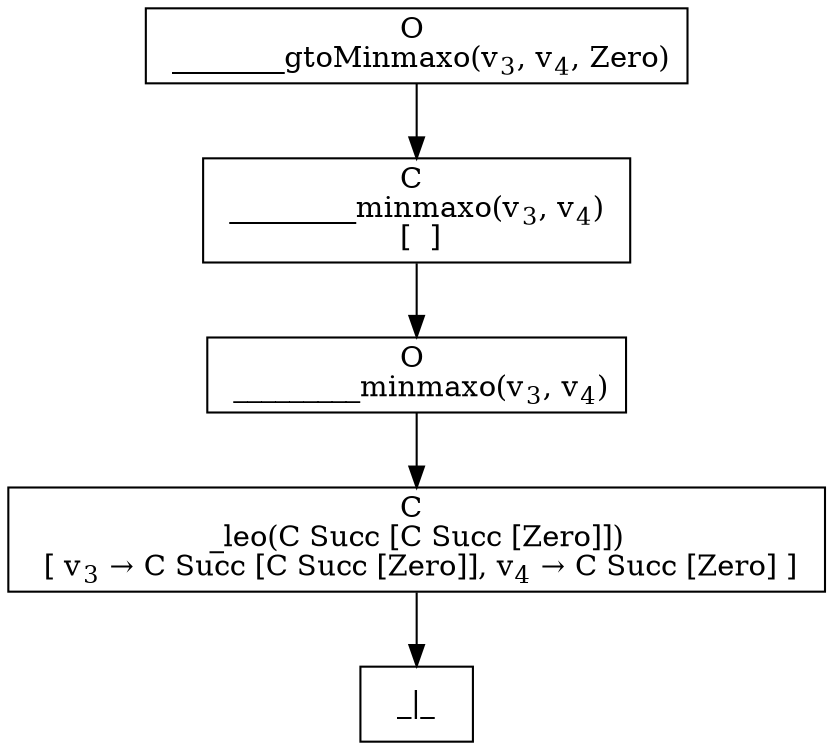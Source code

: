 digraph {
    graph [rankdir=TB
          ,bgcolor=transparent];
    node [shape=box
         ,fillcolor=white
         ,style=filled];
    0 [label=<O <BR/> ________gtoMinmaxo(v<SUB>3</SUB>, v<SUB>4</SUB>, Zero)>];
    1 [label=<C <BR/> _________minmaxo(v<SUB>3</SUB>, v<SUB>4</SUB>) <BR/>  [  ] >];
    2 [label=<O <BR/> _________minmaxo(v<SUB>3</SUB>, v<SUB>4</SUB>)>];
    3 [label=<C <BR/> _leo(C Succ [C Succ [Zero]]) <BR/>  [ v<SUB>3</SUB> &rarr; C Succ [C Succ [Zero]], v<SUB>4</SUB> &rarr; C Succ [Zero] ] >];
    4 [label=<_|_>];
    0 -> 1 [label=""];
    1 -> 2 [label=""];
    2 -> 3 [label=""];
    3 -> 4 [label=""];
}
